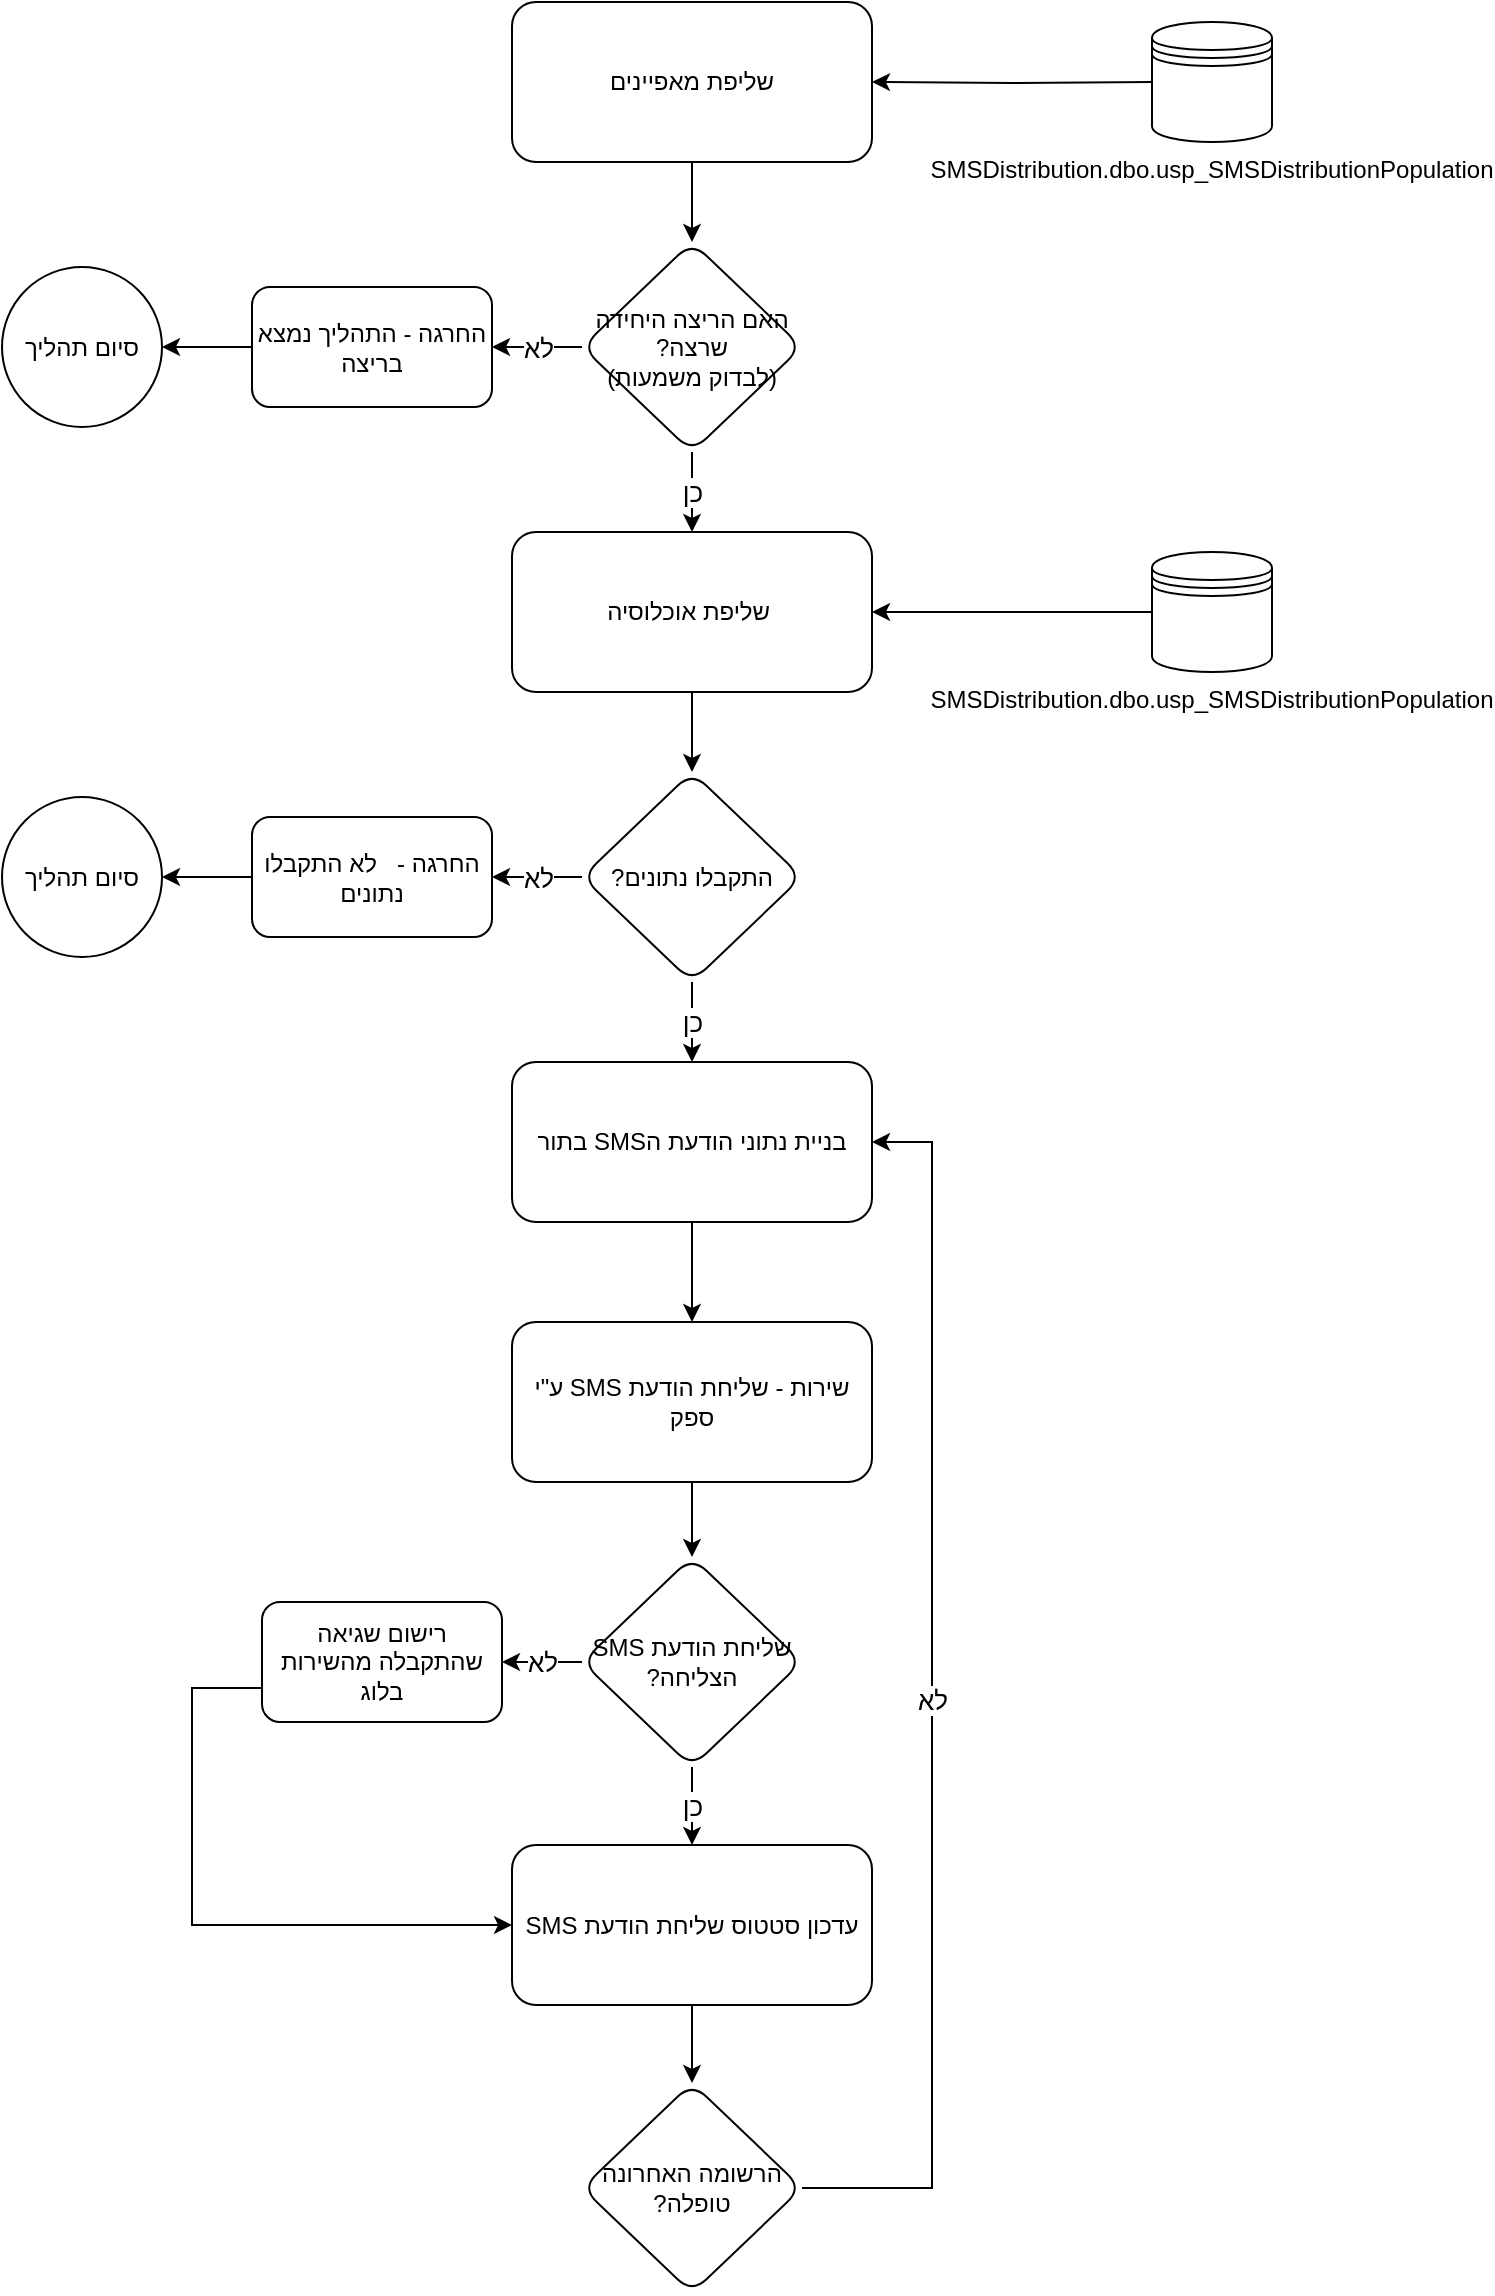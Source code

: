 <mxfile version="10.7.5" type="github"><diagram id="dpa6WO3m0XJFdGmilgg4" name="Page-1"><mxGraphModel dx="1394" dy="715" grid="1" gridSize="10" guides="1" tooltips="1" connect="1" arrows="1" fold="1" page="1" pageScale="1" pageWidth="850" pageHeight="1100" math="0" shadow="0"><root><mxCell id="0"/><mxCell id="1" parent="0"/><mxCell id="Fcd9iC4_ISc6o5NBvxgp-3" style="edgeStyle=orthogonalEdgeStyle;rounded=0;orthogonalLoop=1;jettySize=auto;html=1;exitX=0.5;exitY=1;exitDx=0;exitDy=0;entryX=0.5;entryY=0;entryDx=0;entryDy=0;" edge="1" parent="1" source="Fcd9iC4_ISc6o5NBvxgp-1" target="Fcd9iC4_ISc6o5NBvxgp-2"><mxGeometry relative="1" as="geometry"/></mxCell><UserObject label="שליפת מאפיינים&lt;br&gt;" tooltip="select &#10;    property_name,&#10;    property_value&#10;from  &#10; application_properties.dbo.properties&#10;where &#10;   process_name in('SingleProcess','SMSDistributionPopulationMulti','SMSDistributionListenerMulti','Ticket','TinyURL')&#10;order by process_name" id="Fcd9iC4_ISc6o5NBvxgp-1"><mxCell style="rounded=1;whiteSpace=wrap;html=1;" vertex="1" parent="1"><mxGeometry x="330" y="30" width="180" height="80" as="geometry"/></mxCell></UserObject><mxCell id="Fcd9iC4_ISc6o5NBvxgp-7" value="לא" style="edgeStyle=orthogonalEdgeStyle;rounded=0;orthogonalLoop=1;jettySize=auto;html=1;exitX=0;exitY=0.5;exitDx=0;exitDy=0;fontSize=13;" edge="1" parent="1" source="Fcd9iC4_ISc6o5NBvxgp-2" target="Fcd9iC4_ISc6o5NBvxgp-6"><mxGeometry relative="1" as="geometry"/></mxCell><mxCell id="Fcd9iC4_ISc6o5NBvxgp-12" value="כן" style="edgeStyle=orthogonalEdgeStyle;rounded=0;orthogonalLoop=1;jettySize=auto;html=1;exitX=0.5;exitY=1;exitDx=0;exitDy=0;entryX=0.5;entryY=0;entryDx=0;entryDy=0;fontSize=13;" edge="1" parent="1" source="Fcd9iC4_ISc6o5NBvxgp-2" target="Fcd9iC4_ISc6o5NBvxgp-11"><mxGeometry relative="1" as="geometry"/></mxCell><UserObject label="האם הריצה היחידה שרצה?&lt;br&gt;(לבדוק משמעות)&lt;br&gt;" tooltip="isSingleProcess(singleProcessPropertiesHM,processId) == false" id="Fcd9iC4_ISc6o5NBvxgp-2"><mxCell style="rhombus;whiteSpace=wrap;html=1;rounded=1;textDirection=rtl;" vertex="1" parent="1"><mxGeometry x="365" y="150" width="110" height="105" as="geometry"/></mxCell></UserObject><mxCell id="Fcd9iC4_ISc6o5NBvxgp-4" value="סיום תהליך" style="ellipse;whiteSpace=wrap;html=1;aspect=fixed;rounded=1;" vertex="1" parent="1"><mxGeometry x="75" y="162.5" width="80" height="80" as="geometry"/></mxCell><mxCell id="Fcd9iC4_ISc6o5NBvxgp-8" style="edgeStyle=orthogonalEdgeStyle;rounded=0;orthogonalLoop=1;jettySize=auto;html=1;entryX=1;entryY=0.5;entryDx=0;entryDy=0;" edge="1" parent="1" source="Fcd9iC4_ISc6o5NBvxgp-6" target="Fcd9iC4_ISc6o5NBvxgp-4"><mxGeometry relative="1" as="geometry"/></mxCell><UserObject label="החרגה - התהליך נמצא בריצה" tooltip="throw new Exception(&quot;The process SMSDistributionPopulationImpl Multi already running&quot;)" id="Fcd9iC4_ISc6o5NBvxgp-6"><mxCell style="rounded=1;whiteSpace=wrap;html=1;" vertex="1" parent="1"><mxGeometry x="200" y="172.5" width="120" height="60" as="geometry"/></mxCell></UserObject><mxCell id="Fcd9iC4_ISc6o5NBvxgp-14" style="edgeStyle=orthogonalEdgeStyle;rounded=0;orthogonalLoop=1;jettySize=auto;html=1;exitX=0.5;exitY=1;exitDx=0;exitDy=0;" edge="1" parent="1" source="Fcd9iC4_ISc6o5NBvxgp-11" target="Fcd9iC4_ISc6o5NBvxgp-13"><mxGeometry relative="1" as="geometry"/></mxCell><UserObject label="שליפת אוכלוסיה&amp;nbsp;" tooltip="EXEC [SMSDistribution].[dbo].[usp_SMSDistributionPopulation] 30000" id="Fcd9iC4_ISc6o5NBvxgp-11"><mxCell style="rounded=1;whiteSpace=wrap;html=1;" vertex="1" parent="1"><mxGeometry x="330" y="295" width="180" height="80" as="geometry"/></mxCell></UserObject><mxCell id="Fcd9iC4_ISc6o5NBvxgp-17" value="לא" style="edgeStyle=orthogonalEdgeStyle;rounded=0;orthogonalLoop=1;jettySize=auto;html=1;exitX=0;exitY=0.5;exitDx=0;exitDy=0;entryX=1;entryY=0.5;entryDx=0;entryDy=0;fontSize=13;" edge="1" parent="1" source="Fcd9iC4_ISc6o5NBvxgp-13" target="Fcd9iC4_ISc6o5NBvxgp-15"><mxGeometry relative="1" as="geometry"/></mxCell><mxCell id="Fcd9iC4_ISc6o5NBvxgp-30" value="כן" style="edgeStyle=orthogonalEdgeStyle;rounded=0;orthogonalLoop=1;jettySize=auto;html=1;entryX=0.5;entryY=0;entryDx=0;entryDy=0;fontSize=13;" edge="1" parent="1" source="Fcd9iC4_ISc6o5NBvxgp-13" target="Fcd9iC4_ISc6o5NBvxgp-29"><mxGeometry relative="1" as="geometry"/></mxCell><UserObject label="התקבלו נתונים?" tooltip="rs == null  || !rs.next()" id="Fcd9iC4_ISc6o5NBvxgp-13"><mxCell style="rhombus;whiteSpace=wrap;html=1;rounded=1;textDirection=rtl;" vertex="1" parent="1"><mxGeometry x="365" y="415" width="110" height="105" as="geometry"/></mxCell></UserObject><mxCell id="Fcd9iC4_ISc6o5NBvxgp-18" style="edgeStyle=orthogonalEdgeStyle;rounded=0;orthogonalLoop=1;jettySize=auto;html=1;entryX=1;entryY=0.5;entryDx=0;entryDy=0;" edge="1" parent="1" source="Fcd9iC4_ISc6o5NBvxgp-15" target="Fcd9iC4_ISc6o5NBvxgp-16"><mxGeometry relative="1" as="geometry"/></mxCell><UserObject label="החרגה -&amp;nbsp; &amp;nbsp;לא התקבלו נתונים" tooltip="throw new Exception(&quot;PrepareSMSPopulationImpl Multi - pushSMSPopulationToQueue empty rs&quot;)" id="Fcd9iC4_ISc6o5NBvxgp-15"><mxCell style="rounded=1;whiteSpace=wrap;html=1;" vertex="1" parent="1"><mxGeometry x="200" y="437.5" width="120" height="60" as="geometry"/></mxCell></UserObject><mxCell id="Fcd9iC4_ISc6o5NBvxgp-16" value="סיום תהליך" style="ellipse;whiteSpace=wrap;html=1;aspect=fixed;rounded=1;" vertex="1" parent="1"><mxGeometry x="75" y="427.5" width="80" height="80" as="geometry"/></mxCell><mxCell id="Fcd9iC4_ISc6o5NBvxgp-20" style="edgeStyle=orthogonalEdgeStyle;rounded=0;orthogonalLoop=1;jettySize=auto;html=1;exitX=0;exitY=0.5;exitDx=0;exitDy=0;entryX=1;entryY=0.5;entryDx=0;entryDy=0;" edge="1" parent="1" target="Fcd9iC4_ISc6o5NBvxgp-1"><mxGeometry relative="1" as="geometry"><mxPoint x="650" y="70" as="sourcePoint"/></mxGeometry></mxCell><mxCell id="Fcd9iC4_ISc6o5NBvxgp-22" value="SMSDistribution.dbo.usp_SMSDistributionPopulation" style="shape=datastore;whiteSpace=wrap;html=1;rounded=1;labelPosition=center;verticalLabelPosition=bottom;align=center;verticalAlign=top;" vertex="1" parent="1"><mxGeometry x="650" y="40" width="60" height="60" as="geometry"/></mxCell><mxCell id="Fcd9iC4_ISc6o5NBvxgp-24" style="edgeStyle=orthogonalEdgeStyle;rounded=0;orthogonalLoop=1;jettySize=auto;html=1;exitX=0;exitY=0.5;exitDx=0;exitDy=0;entryX=1;entryY=0.5;entryDx=0;entryDy=0;" edge="1" parent="1" source="Fcd9iC4_ISc6o5NBvxgp-23" target="Fcd9iC4_ISc6o5NBvxgp-11"><mxGeometry relative="1" as="geometry"/></mxCell><mxCell id="Fcd9iC4_ISc6o5NBvxgp-23" value="SMSDistribution.dbo.usp_SMSDistributionPopulation" style="shape=datastore;whiteSpace=wrap;html=1;rounded=1;labelPosition=center;verticalLabelPosition=bottom;align=center;verticalAlign=top;" vertex="1" parent="1"><mxGeometry x="650" y="305" width="60" height="60" as="geometry"/></mxCell><mxCell id="Fcd9iC4_ISc6o5NBvxgp-35" style="edgeStyle=orthogonalEdgeStyle;rounded=0;orthogonalLoop=1;jettySize=auto;html=1;entryX=0.5;entryY=0;entryDx=0;entryDy=0;fontSize=13;" edge="1" parent="1" source="Fcd9iC4_ISc6o5NBvxgp-25" target="Fcd9iC4_ISc6o5NBvxgp-33"><mxGeometry relative="1" as="geometry"/></mxCell><UserObject label="שירות - שליחת הודעת SMS ע&quot;י ספק" tooltip="EXEC [SMSDistribution].[dbo].[usp_SMSDistributionPopulation] 30000" id="Fcd9iC4_ISc6o5NBvxgp-25"><mxCell style="rounded=1;whiteSpace=wrap;html=1;textDirection=rtl;" vertex="1" parent="1"><mxGeometry x="330" y="690" width="180" height="80" as="geometry"/></mxCell></UserObject><mxCell id="Fcd9iC4_ISc6o5NBvxgp-27" value="לא" style="edgeStyle=orthogonalEdgeStyle;rounded=0;orthogonalLoop=1;jettySize=auto;html=1;entryX=1;entryY=0.5;entryDx=0;entryDy=0;exitX=1;exitY=0.5;exitDx=0;exitDy=0;fontSize=13;" edge="1" parent="1" source="Fcd9iC4_ISc6o5NBvxgp-26" target="Fcd9iC4_ISc6o5NBvxgp-29"><mxGeometry relative="1" as="geometry"><Array as="points"><mxPoint x="540" y="1123"/><mxPoint x="540" y="600"/></Array></mxGeometry></mxCell><UserObject label="הרשומה האחרונה טופלה?" tooltip="rs == null  || !rs.next()" id="Fcd9iC4_ISc6o5NBvxgp-26"><mxCell style="rhombus;whiteSpace=wrap;html=1;rounded=1;textDirection=rtl;" vertex="1" parent="1"><mxGeometry x="365" y="1070.5" width="110" height="105" as="geometry"/></mxCell></UserObject><mxCell id="Fcd9iC4_ISc6o5NBvxgp-31" style="edgeStyle=orthogonalEdgeStyle;rounded=0;orthogonalLoop=1;jettySize=auto;html=1;fontSize=13;" edge="1" parent="1" source="Fcd9iC4_ISc6o5NBvxgp-29" target="Fcd9iC4_ISc6o5NBvxgp-25"><mxGeometry relative="1" as="geometry"/></mxCell><UserObject label="בניית נתוני הודעת הSMS בתור" tooltip="EXEC [SMSDistribution].[dbo].[usp_SMSDistributionPopulation] 30000" id="Fcd9iC4_ISc6o5NBvxgp-29"><mxCell style="rounded=1;whiteSpace=wrap;html=1;textDirection=rtl;" vertex="1" parent="1"><mxGeometry x="330" y="560" width="180" height="80" as="geometry"/></mxCell></UserObject><mxCell id="Fcd9iC4_ISc6o5NBvxgp-39" value="לא" style="edgeStyle=orthogonalEdgeStyle;rounded=0;orthogonalLoop=1;jettySize=auto;html=1;entryX=1;entryY=0.5;entryDx=0;entryDy=0;fontSize=13;" edge="1" parent="1" source="Fcd9iC4_ISc6o5NBvxgp-33" target="Fcd9iC4_ISc6o5NBvxgp-37"><mxGeometry relative="1" as="geometry"/></mxCell><mxCell id="Fcd9iC4_ISc6o5NBvxgp-42" value="כן" style="edgeStyle=orthogonalEdgeStyle;rounded=0;orthogonalLoop=1;jettySize=auto;html=1;entryX=0.5;entryY=0;entryDx=0;entryDy=0;fontSize=13;" edge="1" parent="1" source="Fcd9iC4_ISc6o5NBvxgp-33" target="Fcd9iC4_ISc6o5NBvxgp-40"><mxGeometry relative="1" as="geometry"/></mxCell><UserObject label="שליחת הודעת SMS הצליחה?" tooltip="rs == null  || !rs.next()" id="Fcd9iC4_ISc6o5NBvxgp-33"><mxCell style="rhombus;whiteSpace=wrap;html=1;rounded=1;textDirection=rtl;" vertex="1" parent="1"><mxGeometry x="365" y="807.5" width="110" height="105" as="geometry"/></mxCell></UserObject><mxCell id="Fcd9iC4_ISc6o5NBvxgp-41" style="edgeStyle=orthogonalEdgeStyle;rounded=0;orthogonalLoop=1;jettySize=auto;html=1;entryX=0;entryY=0.5;entryDx=0;entryDy=0;fontSize=13;" edge="1" parent="1" source="Fcd9iC4_ISc6o5NBvxgp-37" target="Fcd9iC4_ISc6o5NBvxgp-40"><mxGeometry relative="1" as="geometry"><Array as="points"><mxPoint x="170" y="873"/><mxPoint x="170" y="992"/></Array></mxGeometry></mxCell><UserObject label="רישום שגיאה שהתקבלה מהשירות בלוג" tooltip="throw new Exception(&quot;PrepareSMSPopulationImpl Multi - pushSMSPopulationToQueue empty rs&quot;)" id="Fcd9iC4_ISc6o5NBvxgp-37"><mxCell style="rounded=1;whiteSpace=wrap;html=1;" vertex="1" parent="1"><mxGeometry x="205" y="830" width="120" height="60" as="geometry"/></mxCell></UserObject><mxCell id="Fcd9iC4_ISc6o5NBvxgp-43" style="edgeStyle=orthogonalEdgeStyle;rounded=0;orthogonalLoop=1;jettySize=auto;html=1;entryX=0.5;entryY=0;entryDx=0;entryDy=0;fontSize=13;" edge="1" parent="1" source="Fcd9iC4_ISc6o5NBvxgp-40" target="Fcd9iC4_ISc6o5NBvxgp-26"><mxGeometry relative="1" as="geometry"/></mxCell><UserObject label="עדכון סטטוס שליחת הודעת SMS" tooltip="EXEC [SMSDistribution].[dbo].[usp_SMSDistributionPopulation] 30000" id="Fcd9iC4_ISc6o5NBvxgp-40"><mxCell style="rounded=1;whiteSpace=wrap;html=1;textDirection=rtl;" vertex="1" parent="1"><mxGeometry x="330" y="951.5" width="180" height="80" as="geometry"/></mxCell></UserObject></root></mxGraphModel></diagram></mxfile>